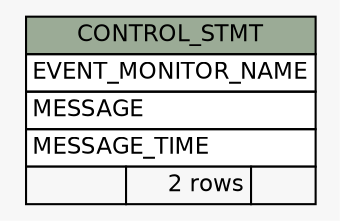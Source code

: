 // dot 2.38.0 on Windows 10 10.0
// SchemaSpy rev Unknown
digraph "CONTROL_STMT" {
  graph [
    rankdir="RL"
    bgcolor="#f7f7f7"
    nodesep="0.18"
    ranksep="0.46"
    fontname="Helvetica"
    fontsize="11"
  ];
  node [
    fontname="Helvetica"
    fontsize="11"
    shape="plaintext"
  ];
  edge [
    arrowsize="0.8"
  ];
  "CONTROL_STMT" [
    label=<
    <TABLE BORDER="0" CELLBORDER="1" CELLSPACING="0" BGCOLOR="#ffffff">
      <TR><TD COLSPAN="3" BGCOLOR="#9bab96" ALIGN="CENTER">CONTROL_STMT</TD></TR>
      <TR><TD PORT="EVENT_MONITOR_NAME" COLSPAN="3" ALIGN="LEFT">EVENT_MONITOR_NAME</TD></TR>
      <TR><TD PORT="MESSAGE" COLSPAN="3" ALIGN="LEFT">MESSAGE</TD></TR>
      <TR><TD PORT="MESSAGE_TIME" COLSPAN="3" ALIGN="LEFT">MESSAGE_TIME</TD></TR>
      <TR><TD ALIGN="LEFT" BGCOLOR="#f7f7f7">  </TD><TD ALIGN="RIGHT" BGCOLOR="#f7f7f7">2 rows</TD><TD ALIGN="RIGHT" BGCOLOR="#f7f7f7">  </TD></TR>
    </TABLE>>
    URL="tables/CONTROL_STMT.html"
    tooltip="CONTROL_STMT"
  ];
}
